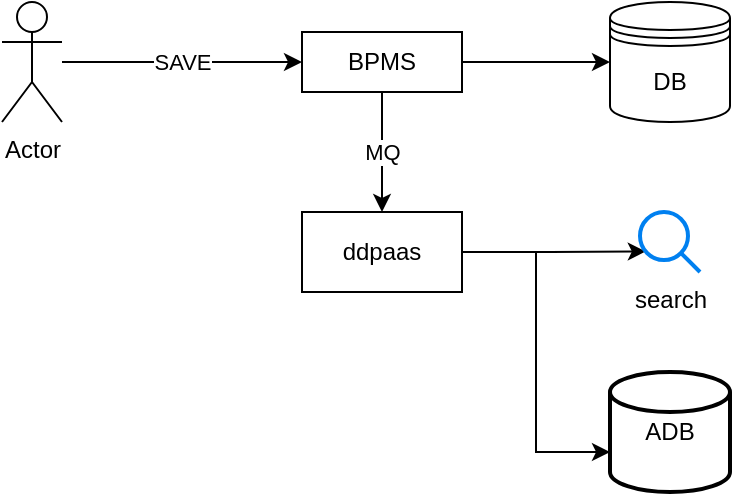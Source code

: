 <mxfile version="14.6.11" type="github">
  <diagram id="dCUTc9sOKAr1p2qa3_eu" name="Page-1">
    <mxGraphModel dx="450" dy="353" grid="1" gridSize="10" guides="1" tooltips="1" connect="1" arrows="1" fold="1" page="1" pageScale="1" pageWidth="827" pageHeight="1169" math="0" shadow="0">
      <root>
        <mxCell id="0" />
        <mxCell id="1" parent="0" />
        <mxCell id="9uOoId45jy_4N00Gg9Ln-3" style="edgeStyle=orthogonalEdgeStyle;rounded=0;orthogonalLoop=1;jettySize=auto;html=1;" edge="1" parent="1" source="9uOoId45jy_4N00Gg9Ln-1" target="9uOoId45jy_4N00Gg9Ln-2">
          <mxGeometry relative="1" as="geometry" />
        </mxCell>
        <mxCell id="9uOoId45jy_4N00Gg9Ln-10" value="MQ" style="edgeStyle=orthogonalEdgeStyle;rounded=0;orthogonalLoop=1;jettySize=auto;html=1;entryX=0.5;entryY=0;entryDx=0;entryDy=0;" edge="1" parent="1" source="9uOoId45jy_4N00Gg9Ln-1" target="9uOoId45jy_4N00Gg9Ln-9">
          <mxGeometry relative="1" as="geometry" />
        </mxCell>
        <mxCell id="9uOoId45jy_4N00Gg9Ln-1" value="BPMS" style="rounded=0;whiteSpace=wrap;html=1;" vertex="1" parent="1">
          <mxGeometry x="230" y="140" width="80" height="30" as="geometry" />
        </mxCell>
        <mxCell id="9uOoId45jy_4N00Gg9Ln-2" value="DB" style="shape=datastore;whiteSpace=wrap;html=1;" vertex="1" parent="1">
          <mxGeometry x="384" y="125" width="60" height="60" as="geometry" />
        </mxCell>
        <mxCell id="9uOoId45jy_4N00Gg9Ln-5" value="SAVE" style="edgeStyle=orthogonalEdgeStyle;rounded=0;orthogonalLoop=1;jettySize=auto;html=1;entryX=0;entryY=0.5;entryDx=0;entryDy=0;" edge="1" parent="1" source="9uOoId45jy_4N00Gg9Ln-4" target="9uOoId45jy_4N00Gg9Ln-1">
          <mxGeometry relative="1" as="geometry" />
        </mxCell>
        <mxCell id="9uOoId45jy_4N00Gg9Ln-4" value="Actor" style="shape=umlActor;verticalLabelPosition=bottom;verticalAlign=top;html=1;outlineConnect=0;" vertex="1" parent="1">
          <mxGeometry x="80" y="125" width="30" height="60" as="geometry" />
        </mxCell>
        <mxCell id="9uOoId45jy_4N00Gg9Ln-12" style="edgeStyle=orthogonalEdgeStyle;rounded=0;orthogonalLoop=1;jettySize=auto;html=1;entryX=0.097;entryY=0.657;entryDx=0;entryDy=0;entryPerimeter=0;" edge="1" parent="1" source="9uOoId45jy_4N00Gg9Ln-9" target="9uOoId45jy_4N00Gg9Ln-11">
          <mxGeometry relative="1" as="geometry" />
        </mxCell>
        <mxCell id="9uOoId45jy_4N00Gg9Ln-14" style="edgeStyle=orthogonalEdgeStyle;rounded=0;orthogonalLoop=1;jettySize=auto;html=1;entryX=0;entryY=0.667;entryDx=0;entryDy=0;entryPerimeter=0;" edge="1" parent="1" source="9uOoId45jy_4N00Gg9Ln-9" target="9uOoId45jy_4N00Gg9Ln-13">
          <mxGeometry relative="1" as="geometry" />
        </mxCell>
        <mxCell id="9uOoId45jy_4N00Gg9Ln-9" value="ddpaas" style="rounded=0;whiteSpace=wrap;html=1;" vertex="1" parent="1">
          <mxGeometry x="230" y="230" width="80" height="40" as="geometry" />
        </mxCell>
        <mxCell id="9uOoId45jy_4N00Gg9Ln-11" value="search" style="html=1;verticalLabelPosition=bottom;align=center;labelBackgroundColor=#ffffff;verticalAlign=top;strokeWidth=2;strokeColor=#0080F0;shadow=0;dashed=0;shape=mxgraph.ios7.icons.looking_glass;" vertex="1" parent="1">
          <mxGeometry x="399" y="230" width="30" height="30" as="geometry" />
        </mxCell>
        <mxCell id="9uOoId45jy_4N00Gg9Ln-13" value="ADB" style="strokeWidth=2;html=1;shape=mxgraph.flowchart.database;whiteSpace=wrap;" vertex="1" parent="1">
          <mxGeometry x="384" y="310" width="60" height="60" as="geometry" />
        </mxCell>
      </root>
    </mxGraphModel>
  </diagram>
</mxfile>
